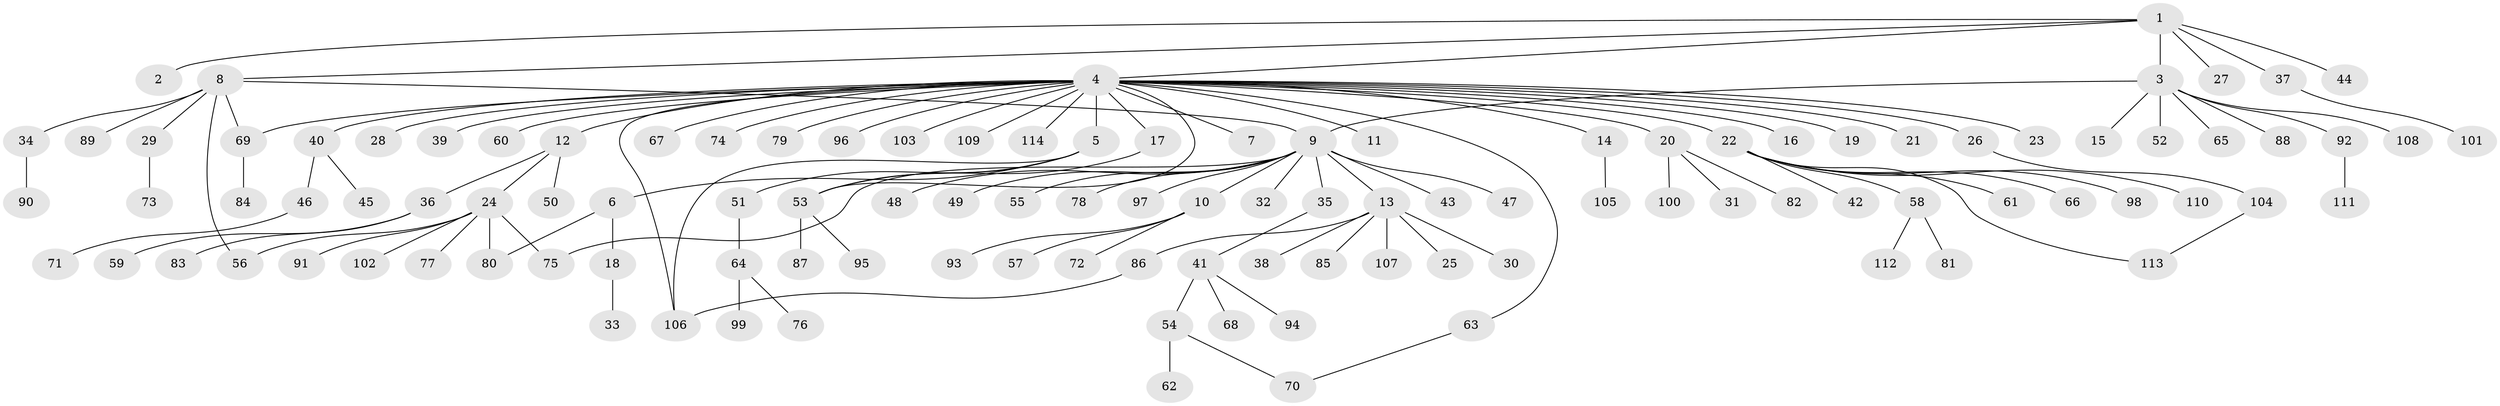// Generated by graph-tools (version 1.1) at 2025/11/02/27/25 16:11:09]
// undirected, 114 vertices, 124 edges
graph export_dot {
graph [start="1"]
  node [color=gray90,style=filled];
  1;
  2;
  3;
  4;
  5;
  6;
  7;
  8;
  9;
  10;
  11;
  12;
  13;
  14;
  15;
  16;
  17;
  18;
  19;
  20;
  21;
  22;
  23;
  24;
  25;
  26;
  27;
  28;
  29;
  30;
  31;
  32;
  33;
  34;
  35;
  36;
  37;
  38;
  39;
  40;
  41;
  42;
  43;
  44;
  45;
  46;
  47;
  48;
  49;
  50;
  51;
  52;
  53;
  54;
  55;
  56;
  57;
  58;
  59;
  60;
  61;
  62;
  63;
  64;
  65;
  66;
  67;
  68;
  69;
  70;
  71;
  72;
  73;
  74;
  75;
  76;
  77;
  78;
  79;
  80;
  81;
  82;
  83;
  84;
  85;
  86;
  87;
  88;
  89;
  90;
  91;
  92;
  93;
  94;
  95;
  96;
  97;
  98;
  99;
  100;
  101;
  102;
  103;
  104;
  105;
  106;
  107;
  108;
  109;
  110;
  111;
  112;
  113;
  114;
  1 -- 2;
  1 -- 3;
  1 -- 4;
  1 -- 8;
  1 -- 27;
  1 -- 37;
  1 -- 44;
  3 -- 9;
  3 -- 15;
  3 -- 52;
  3 -- 65;
  3 -- 88;
  3 -- 92;
  3 -- 108;
  4 -- 5;
  4 -- 7;
  4 -- 11;
  4 -- 12;
  4 -- 14;
  4 -- 16;
  4 -- 17;
  4 -- 19;
  4 -- 20;
  4 -- 21;
  4 -- 22;
  4 -- 23;
  4 -- 26;
  4 -- 28;
  4 -- 39;
  4 -- 40;
  4 -- 53;
  4 -- 60;
  4 -- 63;
  4 -- 67;
  4 -- 69;
  4 -- 74;
  4 -- 79;
  4 -- 96;
  4 -- 103;
  4 -- 106;
  4 -- 109;
  4 -- 114;
  5 -- 6;
  5 -- 51;
  5 -- 53;
  5 -- 106;
  6 -- 18;
  6 -- 80;
  8 -- 9;
  8 -- 29;
  8 -- 34;
  8 -- 56;
  8 -- 69;
  8 -- 89;
  9 -- 10;
  9 -- 13;
  9 -- 32;
  9 -- 35;
  9 -- 43;
  9 -- 47;
  9 -- 48;
  9 -- 49;
  9 -- 55;
  9 -- 75;
  9 -- 78;
  9 -- 97;
  10 -- 57;
  10 -- 72;
  10 -- 93;
  12 -- 24;
  12 -- 36;
  12 -- 50;
  13 -- 25;
  13 -- 30;
  13 -- 38;
  13 -- 85;
  13 -- 86;
  13 -- 107;
  14 -- 105;
  17 -- 53;
  18 -- 33;
  20 -- 31;
  20 -- 82;
  20 -- 100;
  22 -- 42;
  22 -- 58;
  22 -- 61;
  22 -- 66;
  22 -- 98;
  22 -- 110;
  22 -- 113;
  24 -- 56;
  24 -- 75;
  24 -- 77;
  24 -- 80;
  24 -- 91;
  24 -- 102;
  26 -- 104;
  29 -- 73;
  34 -- 90;
  35 -- 41;
  36 -- 59;
  36 -- 83;
  37 -- 101;
  40 -- 45;
  40 -- 46;
  41 -- 54;
  41 -- 68;
  41 -- 94;
  46 -- 71;
  51 -- 64;
  53 -- 87;
  53 -- 95;
  54 -- 62;
  54 -- 70;
  58 -- 81;
  58 -- 112;
  63 -- 70;
  64 -- 76;
  64 -- 99;
  69 -- 84;
  86 -- 106;
  92 -- 111;
  104 -- 113;
}
